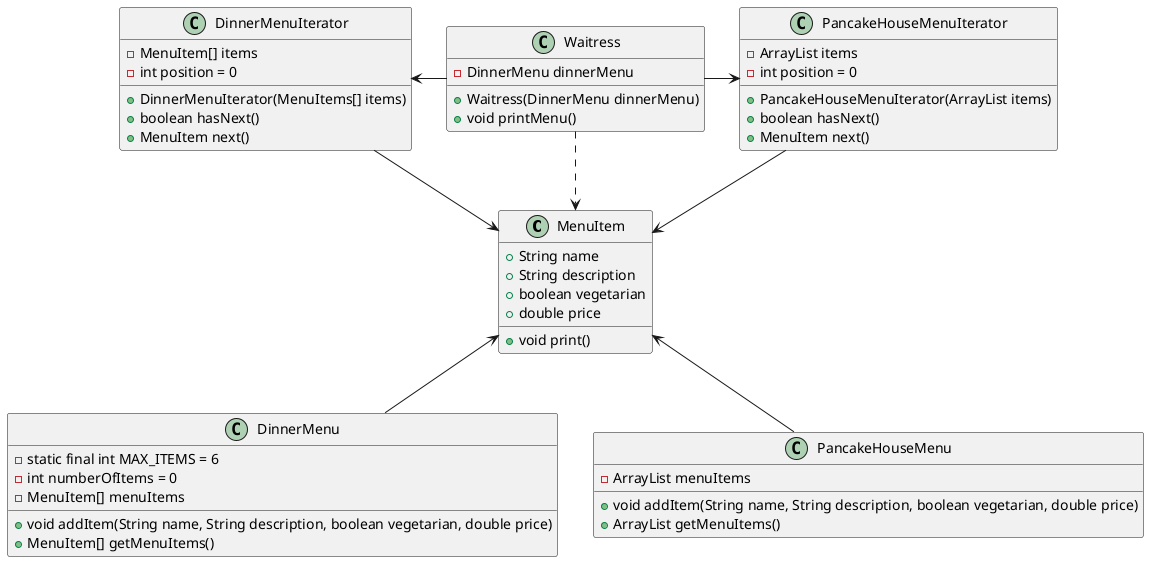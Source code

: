 @startuml
'https://plantuml.com/class-diagram

class MenuItem {
    + String name
    + String description
    + boolean vegetarian
    + double price
    + void print()
}

class DinnerMenu {
    - static final int MAX_ITEMS = 6
    - int numberOfItems = 0
    - MenuItem[] menuItems
    + void addItem(String name, String description, boolean vegetarian, double price)
    + MenuItem[] getMenuItems()
}

class DinnerMenuIterator {
    - MenuItem[] items
    - int position = 0
    + DinnerMenuIterator(MenuItems[] items)
    + boolean hasNext()
    + MenuItem next()
}

class PancakeHouseMenu {
    - ArrayList menuItems
    + void addItem(String name, String description, boolean vegetarian, double price)
    + ArrayList getMenuItems()
}

class PancakeHouseMenuIterator {
    - ArrayList items
    - int position = 0
    + PancakeHouseMenuIterator(ArrayList items)
    + boolean hasNext()
    + MenuItem next()
}

class Waitress {
    - DinnerMenu dinnerMenu
    + Waitress(DinnerMenu dinnerMenu)
    + void printMenu()
}

Waitress -right-> PancakeHouseMenuIterator
Waitress -left-> DinnerMenuIterator
Waitress ..> MenuItem

DinnerMenuIterator --> MenuItem
PancakeHouseMenuIterator --> MenuItem

DinnerMenu -up-> MenuItem
PancakeHouseMenu -up-> MenuItem



@enduml